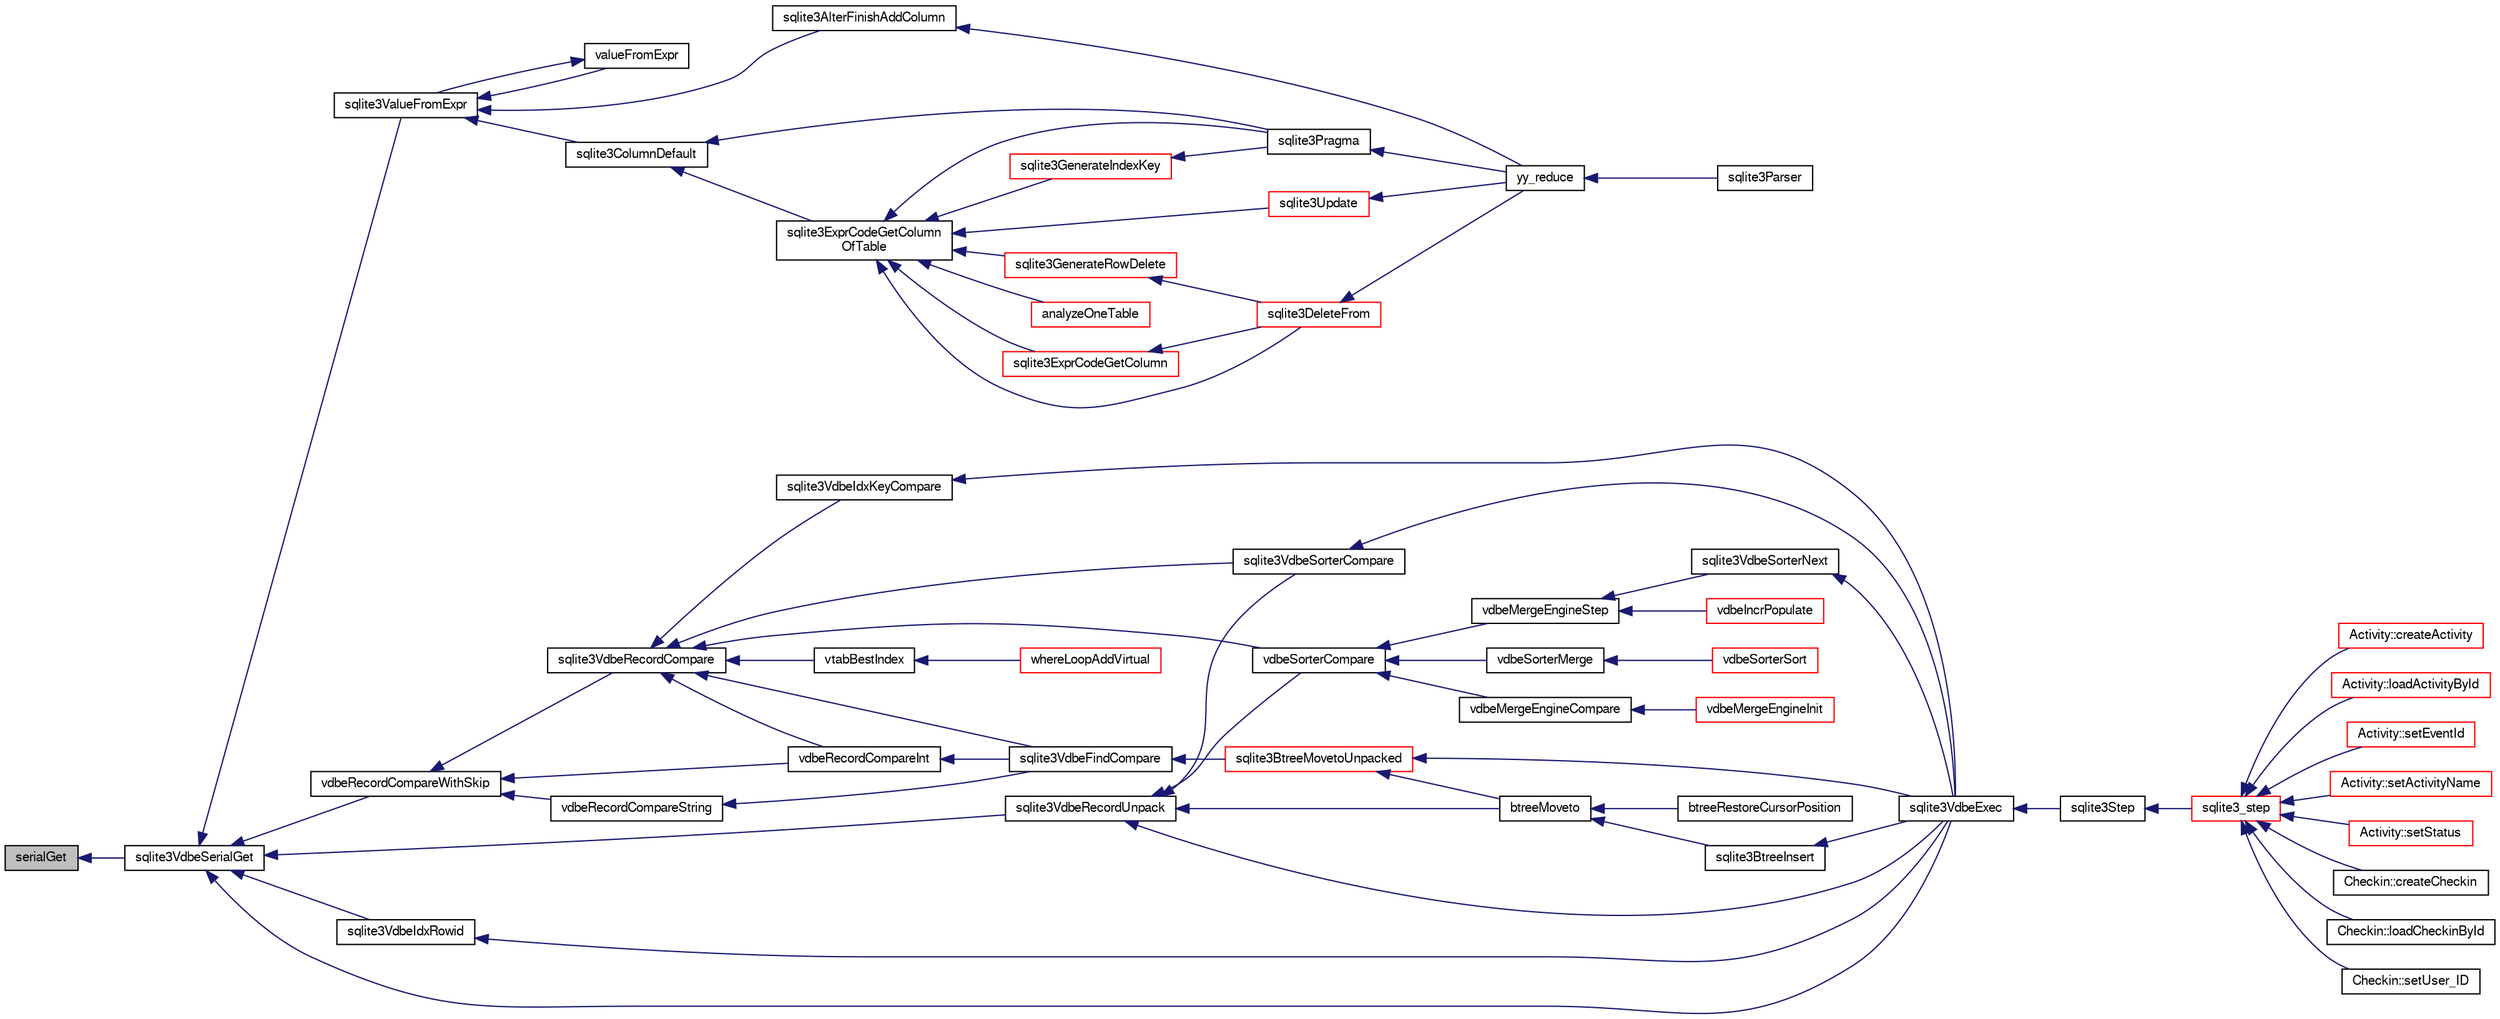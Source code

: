 digraph "serialGet"
{
  edge [fontname="FreeSans",fontsize="10",labelfontname="FreeSans",labelfontsize="10"];
  node [fontname="FreeSans",fontsize="10",shape=record];
  rankdir="LR";
  Node289548 [label="serialGet",height=0.2,width=0.4,color="black", fillcolor="grey75", style="filled", fontcolor="black"];
  Node289548 -> Node289549 [dir="back",color="midnightblue",fontsize="10",style="solid",fontname="FreeSans"];
  Node289549 [label="sqlite3VdbeSerialGet",height=0.2,width=0.4,color="black", fillcolor="white", style="filled",URL="$sqlite3_8c.html#a5b5cd74212a43cf693266f0b9badc469"];
  Node289549 -> Node289550 [dir="back",color="midnightblue",fontsize="10",style="solid",fontname="FreeSans"];
  Node289550 [label="sqlite3ValueFromExpr",height=0.2,width=0.4,color="black", fillcolor="white", style="filled",URL="$sqlite3_8c.html#af103c812684544760641a1cd4d9745df"];
  Node289550 -> Node289551 [dir="back",color="midnightblue",fontsize="10",style="solid",fontname="FreeSans"];
  Node289551 [label="valueFromExpr",height=0.2,width=0.4,color="black", fillcolor="white", style="filled",URL="$sqlite3_8c.html#a08f91b27c0189e8b5bcdea6537466b7c"];
  Node289551 -> Node289550 [dir="back",color="midnightblue",fontsize="10",style="solid",fontname="FreeSans"];
  Node289550 -> Node289552 [dir="back",color="midnightblue",fontsize="10",style="solid",fontname="FreeSans"];
  Node289552 [label="sqlite3AlterFinishAddColumn",height=0.2,width=0.4,color="black", fillcolor="white", style="filled",URL="$sqlite3_8c.html#a392e1e5be904b01216faae16a77c2c31"];
  Node289552 -> Node289553 [dir="back",color="midnightblue",fontsize="10",style="solid",fontname="FreeSans"];
  Node289553 [label="yy_reduce",height=0.2,width=0.4,color="black", fillcolor="white", style="filled",URL="$sqlite3_8c.html#a7c419a9b25711c666a9a2449ef377f14"];
  Node289553 -> Node289554 [dir="back",color="midnightblue",fontsize="10",style="solid",fontname="FreeSans"];
  Node289554 [label="sqlite3Parser",height=0.2,width=0.4,color="black", fillcolor="white", style="filled",URL="$sqlite3_8c.html#a0327d71a5fabe0b6a343d78a2602e72a"];
  Node289550 -> Node289555 [dir="back",color="midnightblue",fontsize="10",style="solid",fontname="FreeSans"];
  Node289555 [label="sqlite3ColumnDefault",height=0.2,width=0.4,color="black", fillcolor="white", style="filled",URL="$sqlite3_8c.html#a59f47949957801afdf53735549eacc7d"];
  Node289555 -> Node289556 [dir="back",color="midnightblue",fontsize="10",style="solid",fontname="FreeSans"];
  Node289556 [label="sqlite3ExprCodeGetColumn\lOfTable",height=0.2,width=0.4,color="black", fillcolor="white", style="filled",URL="$sqlite3_8c.html#aef676ae689397d0e050eb0a360c32315"];
  Node289556 -> Node289557 [dir="back",color="midnightblue",fontsize="10",style="solid",fontname="FreeSans"];
  Node289557 [label="sqlite3ExprCodeGetColumn",height=0.2,width=0.4,color="red", fillcolor="white", style="filled",URL="$sqlite3_8c.html#a053723da492b5bb45cb8df75c733155d"];
  Node289557 -> Node289577 [dir="back",color="midnightblue",fontsize="10",style="solid",fontname="FreeSans"];
  Node289577 [label="sqlite3DeleteFrom",height=0.2,width=0.4,color="red", fillcolor="white", style="filled",URL="$sqlite3_8c.html#ab9b4b45349188b49eabb23f94608a091"];
  Node289577 -> Node289553 [dir="back",color="midnightblue",fontsize="10",style="solid",fontname="FreeSans"];
  Node289556 -> Node289626 [dir="back",color="midnightblue",fontsize="10",style="solid",fontname="FreeSans"];
  Node289626 [label="analyzeOneTable",height=0.2,width=0.4,color="red", fillcolor="white", style="filled",URL="$sqlite3_8c.html#a31d4182bf855943a5d0526dbb4987803"];
  Node289556 -> Node289577 [dir="back",color="midnightblue",fontsize="10",style="solid",fontname="FreeSans"];
  Node289556 -> Node289576 [dir="back",color="midnightblue",fontsize="10",style="solid",fontname="FreeSans"];
  Node289576 [label="sqlite3GenerateRowDelete",height=0.2,width=0.4,color="red", fillcolor="white", style="filled",URL="$sqlite3_8c.html#a2c76cbf3027fc18fdbb8cb4cd96b77d9"];
  Node289576 -> Node289577 [dir="back",color="midnightblue",fontsize="10",style="solid",fontname="FreeSans"];
  Node289556 -> Node289565 [dir="back",color="midnightblue",fontsize="10",style="solid",fontname="FreeSans"];
  Node289565 [label="sqlite3GenerateIndexKey",height=0.2,width=0.4,color="red", fillcolor="white", style="filled",URL="$sqlite3_8c.html#ab85ac93d5c5e6760f45f07897be7f272"];
  Node289565 -> Node289590 [dir="back",color="midnightblue",fontsize="10",style="solid",fontname="FreeSans"];
  Node289590 [label="sqlite3Pragma",height=0.2,width=0.4,color="black", fillcolor="white", style="filled",URL="$sqlite3_8c.html#a111391370f58f8e6a6eca51fd34d62ed"];
  Node289590 -> Node289553 [dir="back",color="midnightblue",fontsize="10",style="solid",fontname="FreeSans"];
  Node289556 -> Node289590 [dir="back",color="midnightblue",fontsize="10",style="solid",fontname="FreeSans"];
  Node289556 -> Node289585 [dir="back",color="midnightblue",fontsize="10",style="solid",fontname="FreeSans"];
  Node289585 [label="sqlite3Update",height=0.2,width=0.4,color="red", fillcolor="white", style="filled",URL="$sqlite3_8c.html#ac5aa67c46e8cc8174566fabe6809fafa"];
  Node289585 -> Node289553 [dir="back",color="midnightblue",fontsize="10",style="solid",fontname="FreeSans"];
  Node289555 -> Node289590 [dir="back",color="midnightblue",fontsize="10",style="solid",fontname="FreeSans"];
  Node289549 -> Node289630 [dir="back",color="midnightblue",fontsize="10",style="solid",fontname="FreeSans"];
  Node289630 [label="sqlite3VdbeRecordUnpack",height=0.2,width=0.4,color="black", fillcolor="white", style="filled",URL="$sqlite3_8c.html#a33dc4e6ab8c683f8c42b357da66328a0"];
  Node289630 -> Node289631 [dir="back",color="midnightblue",fontsize="10",style="solid",fontname="FreeSans"];
  Node289631 [label="btreeMoveto",height=0.2,width=0.4,color="black", fillcolor="white", style="filled",URL="$sqlite3_8c.html#a13481d732f5bb516f599d16a428034c4"];
  Node289631 -> Node289632 [dir="back",color="midnightblue",fontsize="10",style="solid",fontname="FreeSans"];
  Node289632 [label="btreeRestoreCursorPosition",height=0.2,width=0.4,color="black", fillcolor="white", style="filled",URL="$sqlite3_8c.html#ac3fe093bc4fe5a20ac5d5cabf99e119a"];
  Node289631 -> Node289633 [dir="back",color="midnightblue",fontsize="10",style="solid",fontname="FreeSans"];
  Node289633 [label="sqlite3BtreeInsert",height=0.2,width=0.4,color="black", fillcolor="white", style="filled",URL="$sqlite3_8c.html#aa6c6b68ed28d38984e5fa329794d7f02"];
  Node289633 -> Node289634 [dir="back",color="midnightblue",fontsize="10",style="solid",fontname="FreeSans"];
  Node289634 [label="sqlite3VdbeExec",height=0.2,width=0.4,color="black", fillcolor="white", style="filled",URL="$sqlite3_8c.html#a8ce40a614bdc56719c4d642b1e4dfb21"];
  Node289634 -> Node289635 [dir="back",color="midnightblue",fontsize="10",style="solid",fontname="FreeSans"];
  Node289635 [label="sqlite3Step",height=0.2,width=0.4,color="black", fillcolor="white", style="filled",URL="$sqlite3_8c.html#a3f2872e873e2758a4beedad1d5113554"];
  Node289635 -> Node289636 [dir="back",color="midnightblue",fontsize="10",style="solid",fontname="FreeSans"];
  Node289636 [label="sqlite3_step",height=0.2,width=0.4,color="red", fillcolor="white", style="filled",URL="$sqlite3_8h.html#ac1e491ce36b7471eb28387f7d3c74334"];
  Node289636 -> Node289637 [dir="back",color="midnightblue",fontsize="10",style="solid",fontname="FreeSans"];
  Node289637 [label="Activity::createActivity",height=0.2,width=0.4,color="red", fillcolor="white", style="filled",URL="$classActivity.html#a813cc5e52c14ab49b39014c134e3425b"];
  Node289636 -> Node289640 [dir="back",color="midnightblue",fontsize="10",style="solid",fontname="FreeSans"];
  Node289640 [label="Activity::loadActivityById",height=0.2,width=0.4,color="red", fillcolor="white", style="filled",URL="$classActivity.html#abe4ffb4f08a47212ebf9013259d9e7fd"];
  Node289636 -> Node289642 [dir="back",color="midnightblue",fontsize="10",style="solid",fontname="FreeSans"];
  Node289642 [label="Activity::setEventId",height=0.2,width=0.4,color="red", fillcolor="white", style="filled",URL="$classActivity.html#adb1d0fd0d08f473e068f0a4086bfa9ca"];
  Node289636 -> Node289643 [dir="back",color="midnightblue",fontsize="10",style="solid",fontname="FreeSans"];
  Node289643 [label="Activity::setActivityName",height=0.2,width=0.4,color="red", fillcolor="white", style="filled",URL="$classActivity.html#a62dc3737b33915a36086f9dd26d16a81"];
  Node289636 -> Node289644 [dir="back",color="midnightblue",fontsize="10",style="solid",fontname="FreeSans"];
  Node289644 [label="Activity::setStatus",height=0.2,width=0.4,color="red", fillcolor="white", style="filled",URL="$classActivity.html#af618135a7738f4d2a7ee147a8ef912ea"];
  Node289636 -> Node289645 [dir="back",color="midnightblue",fontsize="10",style="solid",fontname="FreeSans"];
  Node289645 [label="Checkin::createCheckin",height=0.2,width=0.4,color="black", fillcolor="white", style="filled",URL="$classCheckin.html#a4e40acdf7fff0e607f6de4f24f3a163c"];
  Node289636 -> Node289646 [dir="back",color="midnightblue",fontsize="10",style="solid",fontname="FreeSans"];
  Node289646 [label="Checkin::loadCheckinById",height=0.2,width=0.4,color="black", fillcolor="white", style="filled",URL="$classCheckin.html#a3461f70ea6c68475225f2a07f78a21e0"];
  Node289636 -> Node289647 [dir="back",color="midnightblue",fontsize="10",style="solid",fontname="FreeSans"];
  Node289647 [label="Checkin::setUser_ID",height=0.2,width=0.4,color="black", fillcolor="white", style="filled",URL="$classCheckin.html#a76ab640f4f912876dbebf183db5359c6"];
  Node289630 -> Node289634 [dir="back",color="midnightblue",fontsize="10",style="solid",fontname="FreeSans"];
  Node289630 -> Node289821 [dir="back",color="midnightblue",fontsize="10",style="solid",fontname="FreeSans"];
  Node289821 [label="vdbeSorterCompare",height=0.2,width=0.4,color="black", fillcolor="white", style="filled",URL="$sqlite3_8c.html#a26a68c900e02f2594095fbb9847bcfcb"];
  Node289821 -> Node289822 [dir="back",color="midnightblue",fontsize="10",style="solid",fontname="FreeSans"];
  Node289822 [label="vdbeSorterMerge",height=0.2,width=0.4,color="black", fillcolor="white", style="filled",URL="$sqlite3_8c.html#aaa5703afbca87873591cd9aaf20c07c1"];
  Node289822 -> Node289823 [dir="back",color="midnightblue",fontsize="10",style="solid",fontname="FreeSans"];
  Node289823 [label="vdbeSorterSort",height=0.2,width=0.4,color="red", fillcolor="white", style="filled",URL="$sqlite3_8c.html#a37472d80f20a7dec4ce84ad277d3341c"];
  Node289821 -> Node289829 [dir="back",color="midnightblue",fontsize="10",style="solid",fontname="FreeSans"];
  Node289829 [label="vdbeMergeEngineStep",height=0.2,width=0.4,color="black", fillcolor="white", style="filled",URL="$sqlite3_8c.html#a36af2b5bd30bb2d097a185ce7b349aed"];
  Node289829 -> Node289830 [dir="back",color="midnightblue",fontsize="10",style="solid",fontname="FreeSans"];
  Node289830 [label="vdbeIncrPopulate",height=0.2,width=0.4,color="red", fillcolor="white", style="filled",URL="$sqlite3_8c.html#a157a9f79260999f8f5f336d246f7b1bd"];
  Node289829 -> Node289843 [dir="back",color="midnightblue",fontsize="10",style="solid",fontname="FreeSans"];
  Node289843 [label="sqlite3VdbeSorterNext",height=0.2,width=0.4,color="black", fillcolor="white", style="filled",URL="$sqlite3_8c.html#a2c124733226f09f5b5ac860635be7850"];
  Node289843 -> Node289634 [dir="back",color="midnightblue",fontsize="10",style="solid",fontname="FreeSans"];
  Node289821 -> Node289844 [dir="back",color="midnightblue",fontsize="10",style="solid",fontname="FreeSans"];
  Node289844 [label="vdbeMergeEngineCompare",height=0.2,width=0.4,color="black", fillcolor="white", style="filled",URL="$sqlite3_8c.html#a828af0ac9092cfce3a40e78e66dd0039"];
  Node289844 -> Node289839 [dir="back",color="midnightblue",fontsize="10",style="solid",fontname="FreeSans"];
  Node289839 [label="vdbeMergeEngineInit",height=0.2,width=0.4,color="red", fillcolor="white", style="filled",URL="$sqlite3_8c.html#aa3c8bfc9bbc60c4bc1402369750c8c1f"];
  Node289630 -> Node289845 [dir="back",color="midnightblue",fontsize="10",style="solid",fontname="FreeSans"];
  Node289845 [label="sqlite3VdbeSorterCompare",height=0.2,width=0.4,color="black", fillcolor="white", style="filled",URL="$sqlite3_8c.html#a6e73d18bbcc57eb7069169ef7122686c"];
  Node289845 -> Node289634 [dir="back",color="midnightblue",fontsize="10",style="solid",fontname="FreeSans"];
  Node289549 -> Node289846 [dir="back",color="midnightblue",fontsize="10",style="solid",fontname="FreeSans"];
  Node289846 [label="vdbeRecordCompareWithSkip",height=0.2,width=0.4,color="black", fillcolor="white", style="filled",URL="$sqlite3_8c.html#a3e4bfdbbc6a8b6120c6df742e0720078"];
  Node289846 -> Node289847 [dir="back",color="midnightblue",fontsize="10",style="solid",fontname="FreeSans"];
  Node289847 [label="sqlite3VdbeRecordCompare",height=0.2,width=0.4,color="black", fillcolor="white", style="filled",URL="$sqlite3_8c.html#a58c98706c7f8dd49c401c05bfe4932da"];
  Node289847 -> Node289848 [dir="back",color="midnightblue",fontsize="10",style="solid",fontname="FreeSans"];
  Node289848 [label="vdbeRecordCompareInt",height=0.2,width=0.4,color="black", fillcolor="white", style="filled",URL="$sqlite3_8c.html#a459104c31aa42ddf98d697d52e21270d"];
  Node289848 -> Node289849 [dir="back",color="midnightblue",fontsize="10",style="solid",fontname="FreeSans"];
  Node289849 [label="sqlite3VdbeFindCompare",height=0.2,width=0.4,color="black", fillcolor="white", style="filled",URL="$sqlite3_8c.html#ad9c940db4ada13b5cafa9db531e0490f"];
  Node289849 -> Node289850 [dir="back",color="midnightblue",fontsize="10",style="solid",fontname="FreeSans"];
  Node289850 [label="sqlite3BtreeMovetoUnpacked",height=0.2,width=0.4,color="red", fillcolor="white", style="filled",URL="$sqlite3_8c.html#a6d0b5aed55d5e85a0a6bfcae169fe579"];
  Node289850 -> Node289631 [dir="back",color="midnightblue",fontsize="10",style="solid",fontname="FreeSans"];
  Node289850 -> Node289634 [dir="back",color="midnightblue",fontsize="10",style="solid",fontname="FreeSans"];
  Node289847 -> Node289849 [dir="back",color="midnightblue",fontsize="10",style="solid",fontname="FreeSans"];
  Node289847 -> Node289853 [dir="back",color="midnightblue",fontsize="10",style="solid",fontname="FreeSans"];
  Node289853 [label="sqlite3VdbeIdxKeyCompare",height=0.2,width=0.4,color="black", fillcolor="white", style="filled",URL="$sqlite3_8c.html#a633ec6b384086f70ef61b64a5269afc9"];
  Node289853 -> Node289634 [dir="back",color="midnightblue",fontsize="10",style="solid",fontname="FreeSans"];
  Node289847 -> Node289821 [dir="back",color="midnightblue",fontsize="10",style="solid",fontname="FreeSans"];
  Node289847 -> Node289845 [dir="back",color="midnightblue",fontsize="10",style="solid",fontname="FreeSans"];
  Node289847 -> Node289854 [dir="back",color="midnightblue",fontsize="10",style="solid",fontname="FreeSans"];
  Node289854 [label="vtabBestIndex",height=0.2,width=0.4,color="black", fillcolor="white", style="filled",URL="$sqlite3_8c.html#a7c9e7ebb514ed9b71c217bf567decf82"];
  Node289854 -> Node289855 [dir="back",color="midnightblue",fontsize="10",style="solid",fontname="FreeSans"];
  Node289855 [label="whereLoopAddVirtual",height=0.2,width=0.4,color="red", fillcolor="white", style="filled",URL="$sqlite3_8c.html#a33925379c63da49cea2e66c7780a4873"];
  Node289846 -> Node289848 [dir="back",color="midnightblue",fontsize="10",style="solid",fontname="FreeSans"];
  Node289846 -> Node289858 [dir="back",color="midnightblue",fontsize="10",style="solid",fontname="FreeSans"];
  Node289858 [label="vdbeRecordCompareString",height=0.2,width=0.4,color="black", fillcolor="white", style="filled",URL="$sqlite3_8c.html#af821a18a0284c3656bc001223fae440b"];
  Node289858 -> Node289849 [dir="back",color="midnightblue",fontsize="10",style="solid",fontname="FreeSans"];
  Node289549 -> Node289859 [dir="back",color="midnightblue",fontsize="10",style="solid",fontname="FreeSans"];
  Node289859 [label="sqlite3VdbeIdxRowid",height=0.2,width=0.4,color="black", fillcolor="white", style="filled",URL="$sqlite3_8c.html#a1a759afe6bc723418d03214c07ba410f"];
  Node289859 -> Node289634 [dir="back",color="midnightblue",fontsize="10",style="solid",fontname="FreeSans"];
  Node289549 -> Node289634 [dir="back",color="midnightblue",fontsize="10",style="solid",fontname="FreeSans"];
}

